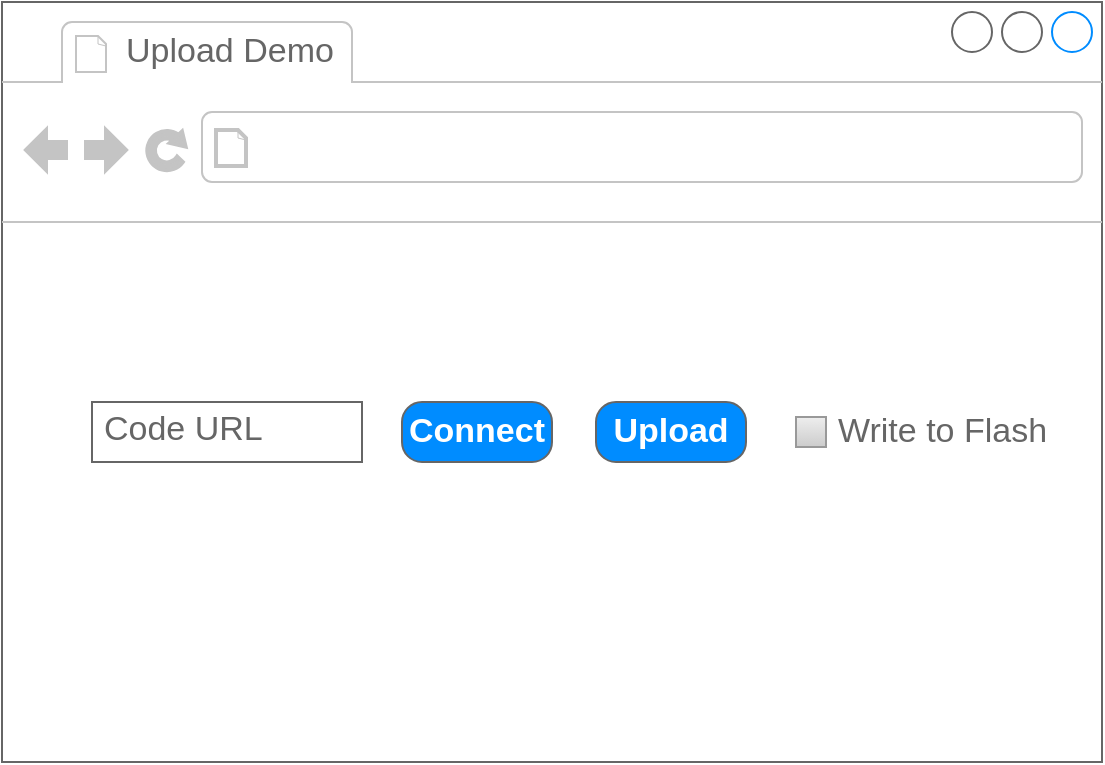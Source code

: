 <mxfile>
    <diagram name="Page-1" id="03018318-947c-dd8e-b7a3-06fadd420f32">
        <mxGraphModel dx="1074" dy="500" grid="1" gridSize="10" guides="1" tooltips="1" connect="1" arrows="1" fold="1" page="1" pageScale="1" pageWidth="1100" pageHeight="850" background="none" math="0" shadow="0">
            <root>
                <mxCell id="0"/>
                <mxCell id="1" parent="0"/>
                <mxCell id="MHUwPR6OBT8zw4PGs1xF-1" value="" style="strokeWidth=1;shadow=0;dashed=0;align=center;html=1;shape=mxgraph.mockup.containers.browserWindow;rSize=0;strokeColor=#666666;strokeColor2=#008cff;strokeColor3=#c4c4c4;mainText=,;recursiveResize=0;" parent="1" vertex="1">
                    <mxGeometry x="80" y="45" width="550" height="380" as="geometry"/>
                </mxCell>
                <mxCell id="MHUwPR6OBT8zw4PGs1xF-2" value="Upload Demo" style="strokeWidth=1;shadow=0;dashed=0;align=center;html=1;shape=mxgraph.mockup.containers.anchor;fontSize=17;fontColor=#666666;align=left;" parent="MHUwPR6OBT8zw4PGs1xF-1" vertex="1">
                    <mxGeometry x="60" y="12" width="110" height="26" as="geometry"/>
                </mxCell>
                <mxCell id="MHUwPR6OBT8zw4PGs1xF-3" value="" style="strokeWidth=1;shadow=0;dashed=0;align=center;html=1;shape=mxgraph.mockup.containers.anchor;rSize=0;fontSize=17;fontColor=#666666;align=left;" parent="MHUwPR6OBT8zw4PGs1xF-1" vertex="1">
                    <mxGeometry x="130" y="60" width="250" height="26" as="geometry"/>
                </mxCell>
                <mxCell id="MHUwPR6OBT8zw4PGs1xF-4" value="Connect" style="strokeWidth=1;shadow=0;dashed=0;align=center;html=1;shape=mxgraph.mockup.buttons.button;strokeColor=#666666;fontColor=#ffffff;mainText=;buttonStyle=round;fontSize=17;fontStyle=1;fillColor=#008cff;whiteSpace=wrap;" parent="MHUwPR6OBT8zw4PGs1xF-1" vertex="1">
                    <mxGeometry x="200" y="200" width="75" height="30" as="geometry"/>
                </mxCell>
                <mxCell id="MHUwPR6OBT8zw4PGs1xF-5" value="Code URL" style="strokeWidth=1;shadow=0;dashed=0;align=center;html=1;shape=mxgraph.mockup.text.textBox;fontColor=#666666;align=left;fontSize=17;spacingLeft=4;spacingTop=-3;strokeColor=#666666;mainText=" parent="MHUwPR6OBT8zw4PGs1xF-1" vertex="1">
                    <mxGeometry x="45" y="200" width="135" height="30" as="geometry"/>
                </mxCell>
                <mxCell id="MHUwPR6OBT8zw4PGs1xF-6" value="Upload" style="strokeWidth=1;shadow=0;dashed=0;align=center;html=1;shape=mxgraph.mockup.buttons.button;strokeColor=#666666;fontColor=#ffffff;mainText=;buttonStyle=round;fontSize=17;fontStyle=1;fillColor=#008cff;whiteSpace=wrap;" parent="MHUwPR6OBT8zw4PGs1xF-1" vertex="1">
                    <mxGeometry x="297" y="200" width="75" height="30" as="geometry"/>
                </mxCell>
                <mxCell id="MHUwPR6OBT8zw4PGs1xF-11" value="Write to Flash" style="strokeWidth=1;shadow=0;dashed=0;align=center;html=1;shape=mxgraph.mockup.forms.rrect;rSize=0;fillColor=#eeeeee;strokeColor=#999999;gradientColor=#cccccc;align=left;spacingLeft=4;fontSize=17;fontColor=#666666;labelPosition=right;" parent="MHUwPR6OBT8zw4PGs1xF-1" vertex="1">
                    <mxGeometry x="397" y="207.5" width="15" height="15" as="geometry"/>
                </mxCell>
            </root>
        </mxGraphModel>
    </diagram>
</mxfile>